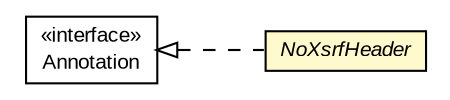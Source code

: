 #!/usr/local/bin/dot
#
# Class diagram 
# Generated by UMLGraph version R5_6-24-gf6e263 (http://www.umlgraph.org/)
#

digraph G {
	edge [fontname="arial",fontsize=10,labelfontname="arial",labelfontsize=10];
	node [fontname="arial",fontsize=10,shape=plaintext];
	nodesep=0.25;
	ranksep=0.5;
	rankdir=LR;
	// com.gwtplatform.dispatch.rest.client.NoXsrfHeader
	c366024 [label=<<table title="com.gwtplatform.dispatch.rest.client.NoXsrfHeader" border="0" cellborder="1" cellspacing="0" cellpadding="2" port="p" bgcolor="lemonChiffon" href="./NoXsrfHeader.html">
		<tr><td><table border="0" cellspacing="0" cellpadding="1">
<tr><td align="center" balign="center"><font face="arial italic"> NoXsrfHeader </font></td></tr>
		</table></td></tr>
		</table>>, URL="./NoXsrfHeader.html", fontname="arial", fontcolor="black", fontsize=10.0];
	//com.gwtplatform.dispatch.rest.client.NoXsrfHeader implements java.lang.annotation.Annotation
	c366435:p -> c366024:p [dir=back,arrowtail=empty,style=dashed];
	// java.lang.annotation.Annotation
	c366435 [label=<<table title="java.lang.annotation.Annotation" border="0" cellborder="1" cellspacing="0" cellpadding="2" port="p" href="http://download.oracle.com/javase/6/docs/api/java/lang/annotation/Annotation.html">
		<tr><td><table border="0" cellspacing="0" cellpadding="1">
<tr><td align="center" balign="center"> &#171;interface&#187; </td></tr>
<tr><td align="center" balign="center"> Annotation </td></tr>
		</table></td></tr>
		</table>>, URL="http://download.oracle.com/javase/6/docs/api/java/lang/annotation/Annotation.html", fontname="arial", fontcolor="black", fontsize=10.0];
}

